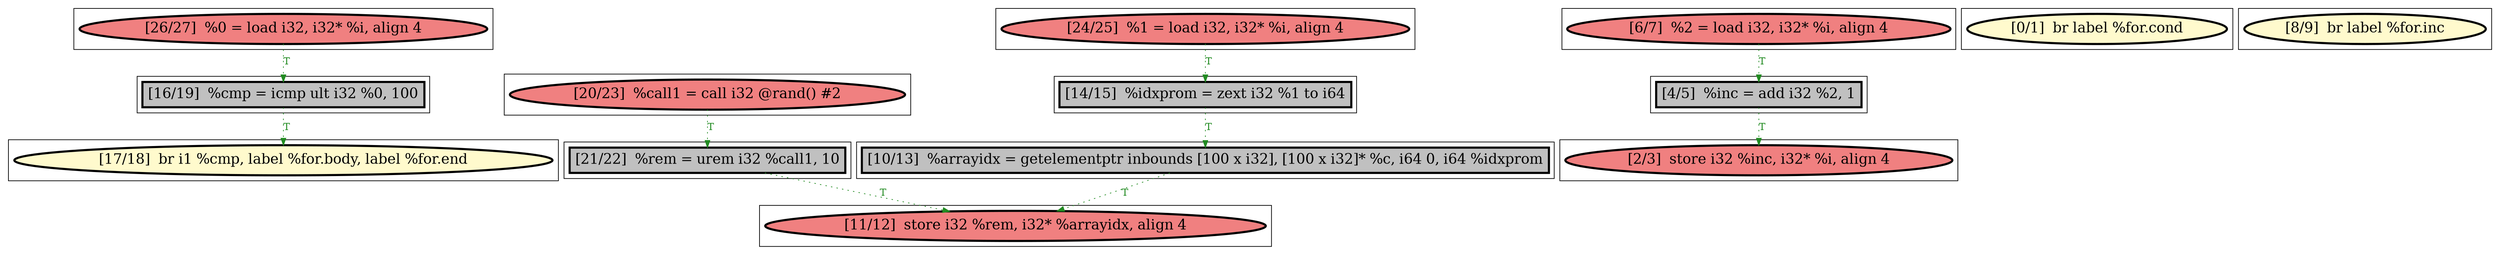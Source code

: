 
digraph G {



node300->node304 [style=dotted,color=forestgreen,label="T",fontcolor=forestgreen ]
node297->node296 [style=dotted,color=forestgreen,label="T",fontcolor=forestgreen ]
node296->node302 [style=dotted,color=forestgreen,label="T",fontcolor=forestgreen ]
node301->node300 [style=dotted,color=forestgreen,label="T",fontcolor=forestgreen ]
node294->node293 [style=dotted,color=forestgreen,label="T",fontcolor=forestgreen ]
node303->node302 [style=dotted,color=forestgreen,label="T",fontcolor=forestgreen ]
node298->node297 [style=dotted,color=forestgreen,label="T",fontcolor=forestgreen ]
node293->node292 [style=dotted,color=forestgreen,label="T",fontcolor=forestgreen ]
node299->node303 [style=dotted,color=forestgreen,label="T",fontcolor=forestgreen ]


subgraph cluster13 {


node304 [penwidth=3.0,fontsize=20,fillcolor=lemonchiffon,label="[17/18]  br i1 %cmp, label %for.body, label %for.end",shape=ellipse,style=filled ]



}

subgraph cluster11 {


node302 [penwidth=3.0,fontsize=20,fillcolor=lightcoral,label="[11/12]  store i32 %rem, i32* %arrayidx, align 4",shape=ellipse,style=filled ]



}

subgraph cluster10 {


node301 [penwidth=3.0,fontsize=20,fillcolor=lightcoral,label="[26/27]  %0 = load i32, i32* %i, align 4",shape=ellipse,style=filled ]



}

subgraph cluster9 {


node300 [penwidth=3.0,fontsize=20,fillcolor=grey,label="[16/19]  %cmp = icmp ult i32 %0, 100",shape=rectangle,style=filled ]



}

subgraph cluster8 {


node299 [penwidth=3.0,fontsize=20,fillcolor=lightcoral,label="[20/23]  %call1 = call i32 @rand() #2",shape=ellipse,style=filled ]



}

subgraph cluster7 {


node298 [penwidth=3.0,fontsize=20,fillcolor=lightcoral,label="[24/25]  %1 = load i32, i32* %i, align 4",shape=ellipse,style=filled ]



}

subgraph cluster6 {


node297 [penwidth=3.0,fontsize=20,fillcolor=grey,label="[14/15]  %idxprom = zext i32 %1 to i64",shape=rectangle,style=filled ]



}

subgraph cluster0 {


node291 [penwidth=3.0,fontsize=20,fillcolor=lemonchiffon,label="[0/1]  br label %for.cond",shape=ellipse,style=filled ]



}

subgraph cluster12 {


node303 [penwidth=3.0,fontsize=20,fillcolor=grey,label="[21/22]  %rem = urem i32 %call1, 10",shape=rectangle,style=filled ]



}

subgraph cluster5 {


node296 [penwidth=3.0,fontsize=20,fillcolor=grey,label="[10/13]  %arrayidx = getelementptr inbounds [100 x i32], [100 x i32]* %c, i64 0, i64 %idxprom",shape=rectangle,style=filled ]



}

subgraph cluster1 {


node292 [penwidth=3.0,fontsize=20,fillcolor=lightcoral,label="[2/3]  store i32 %inc, i32* %i, align 4",shape=ellipse,style=filled ]



}

subgraph cluster2 {


node293 [penwidth=3.0,fontsize=20,fillcolor=grey,label="[4/5]  %inc = add i32 %2, 1",shape=rectangle,style=filled ]



}

subgraph cluster3 {


node294 [penwidth=3.0,fontsize=20,fillcolor=lightcoral,label="[6/7]  %2 = load i32, i32* %i, align 4",shape=ellipse,style=filled ]



}

subgraph cluster4 {


node295 [penwidth=3.0,fontsize=20,fillcolor=lemonchiffon,label="[8/9]  br label %for.inc",shape=ellipse,style=filled ]



}

}
